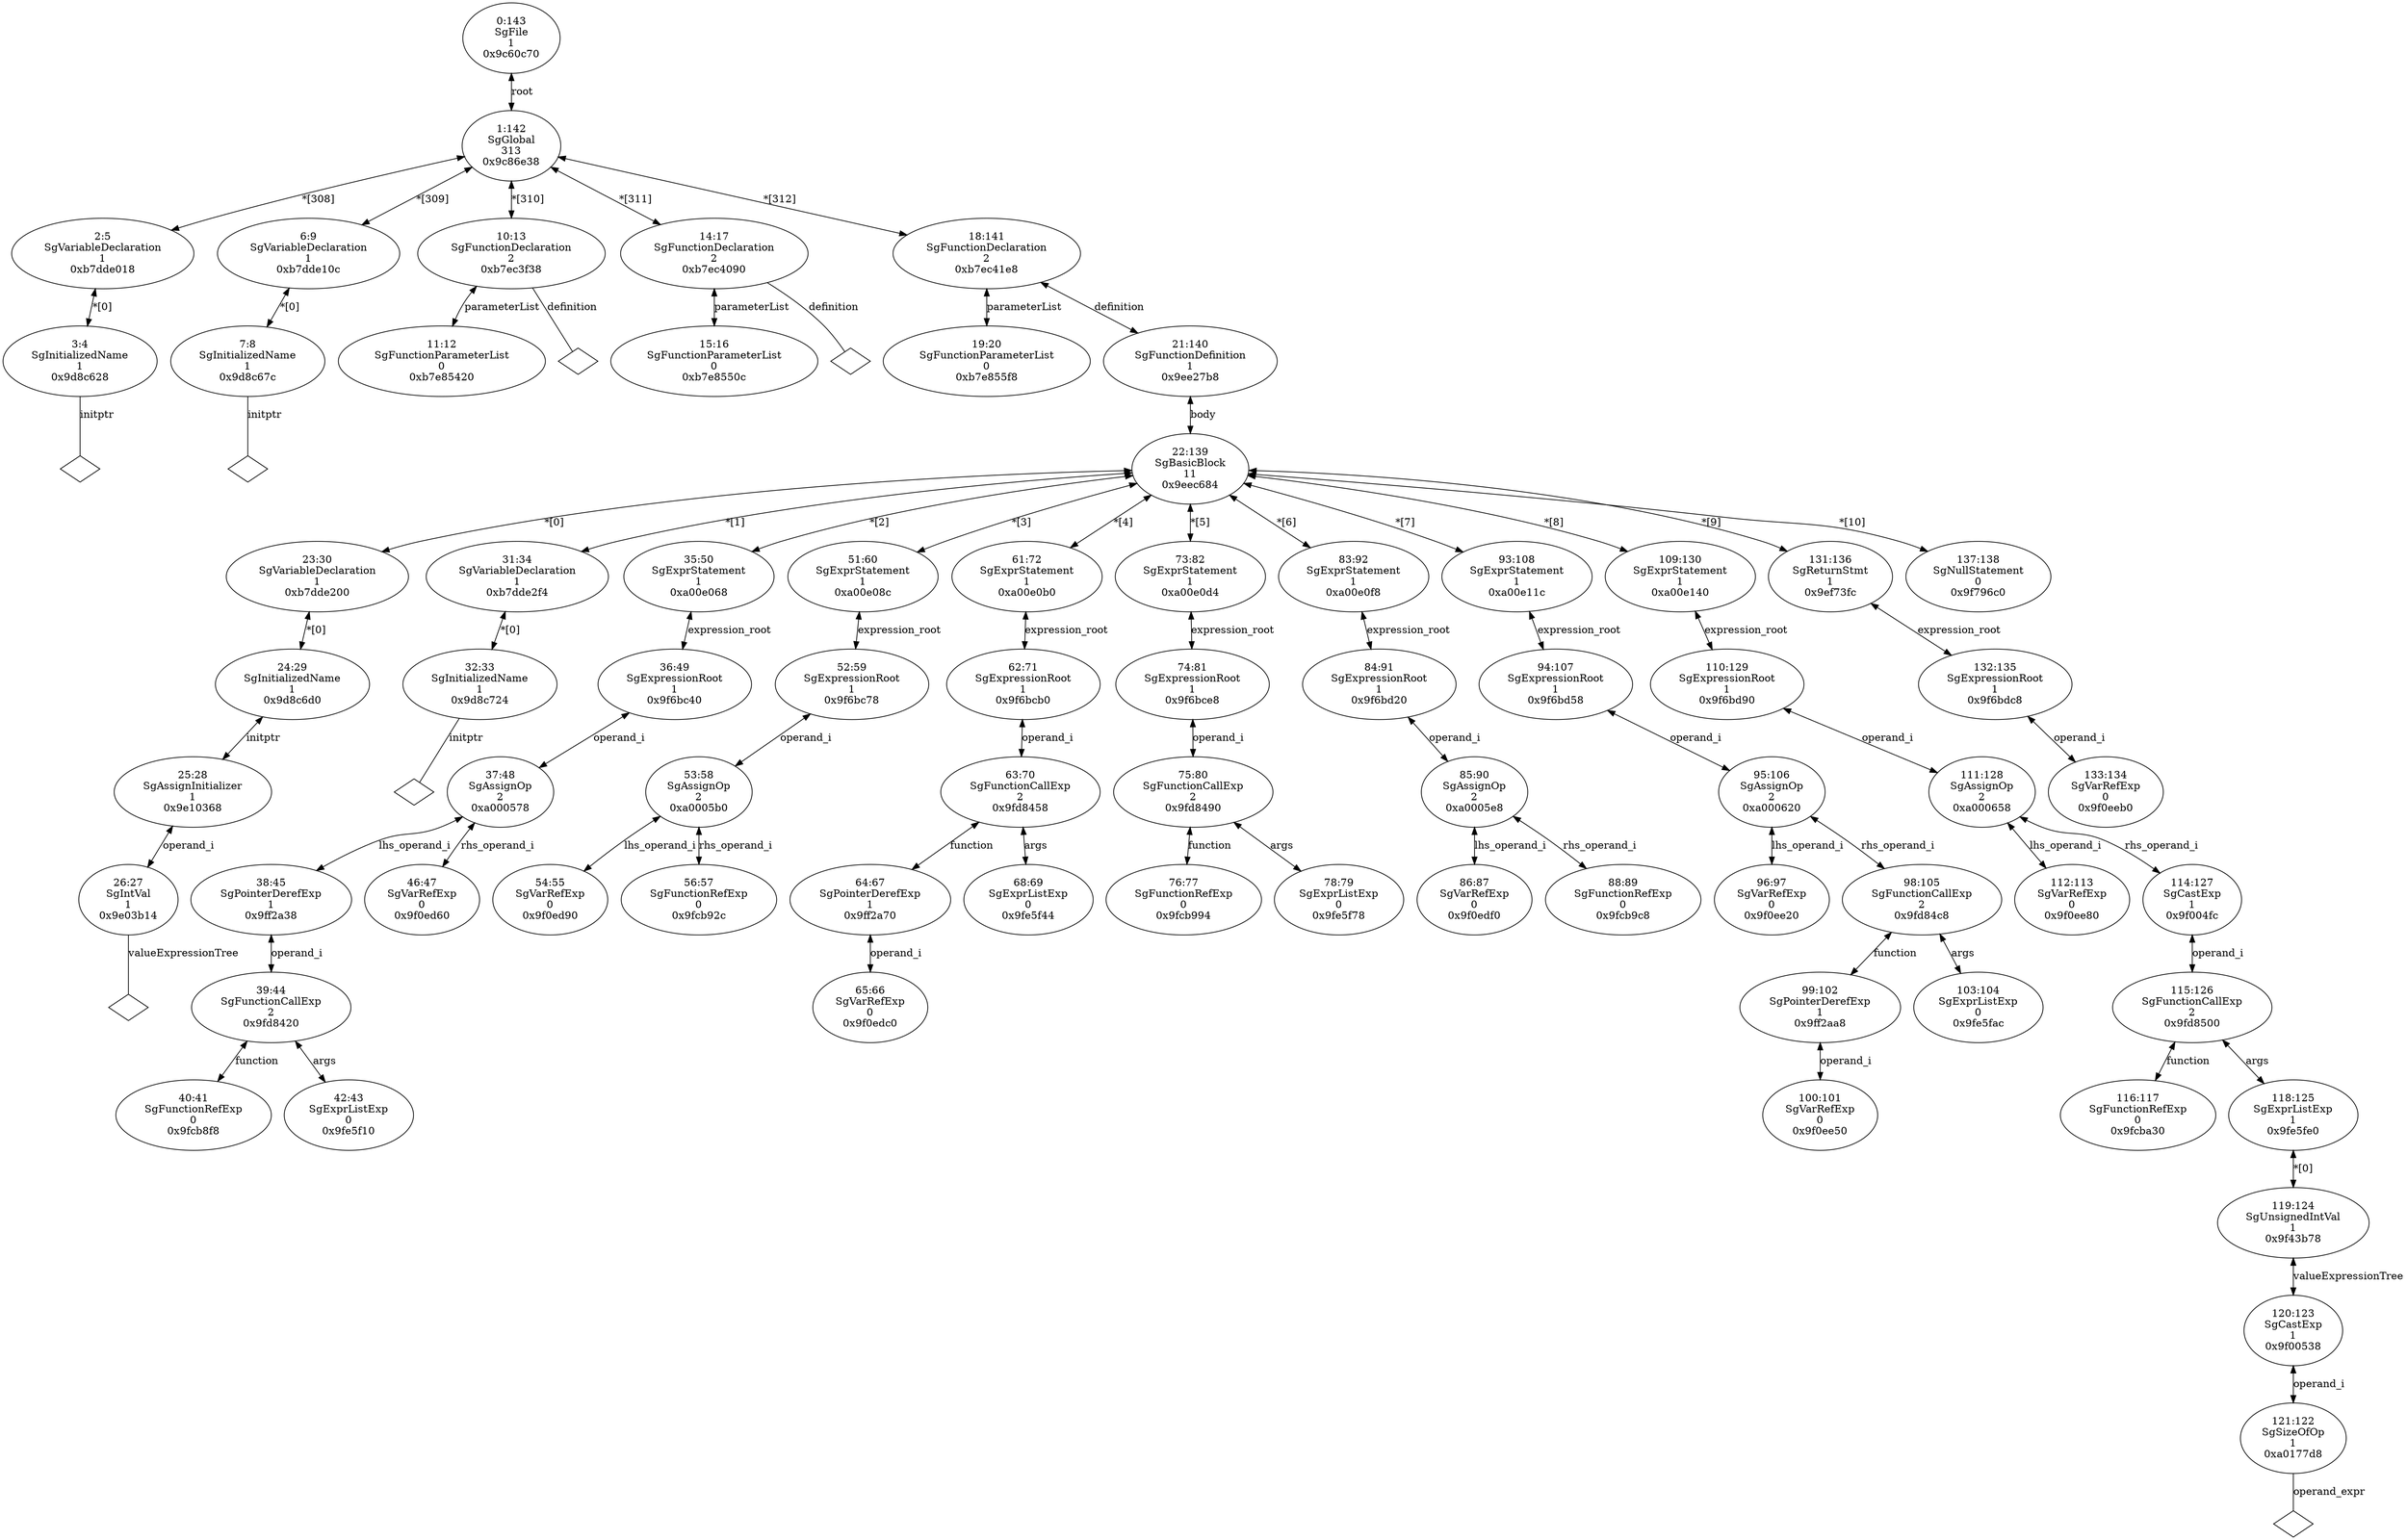 digraph "G./func_call.c.dot" {
"0x9d8c628"[label="3:4\nSgInitializedName\n1\n0x9d8c628\n" ];
"0x9d8c628" -> "0x9d8c628__initptr__null"[label="initptr" dir=none ];
"0x9d8c628__initptr__null"[label="" shape=diamond ];
"0xb7dde018"[label="2:5\nSgVariableDeclaration\n1\n0xb7dde018\n" ];
"0xb7dde018" -> "0x9d8c628"[label="*[0]" dir=both ];
"0x9d8c67c"[label="7:8\nSgInitializedName\n1\n0x9d8c67c\n" ];
"0x9d8c67c" -> "0x9d8c67c__initptr__null"[label="initptr" dir=none ];
"0x9d8c67c__initptr__null"[label="" shape=diamond ];
"0xb7dde10c"[label="6:9\nSgVariableDeclaration\n1\n0xb7dde10c\n" ];
"0xb7dde10c" -> "0x9d8c67c"[label="*[0]" dir=both ];
"0xb7e85420"[label="11:12\nSgFunctionParameterList\n0\n0xb7e85420\n" ];
"0xb7ec3f38"[label="10:13\nSgFunctionDeclaration\n2\n0xb7ec3f38\n" ];
"0xb7ec3f38" -> "0xb7e85420"[label="parameterList" dir=both ];
"0xb7ec3f38" -> "0xb7ec3f38__definition__null"[label="definition" dir=none ];
"0xb7ec3f38__definition__null"[label="" shape=diamond ];
"0xb7e8550c"[label="15:16\nSgFunctionParameterList\n0\n0xb7e8550c\n" ];
"0xb7ec4090"[label="14:17\nSgFunctionDeclaration\n2\n0xb7ec4090\n" ];
"0xb7ec4090" -> "0xb7e8550c"[label="parameterList" dir=both ];
"0xb7ec4090" -> "0xb7ec4090__definition__null"[label="definition" dir=none ];
"0xb7ec4090__definition__null"[label="" shape=diamond ];
"0xb7e855f8"[label="19:20\nSgFunctionParameterList\n0\n0xb7e855f8\n" ];
"0x9e03b14"[label="26:27\nSgIntVal\n1\n0x9e03b14\n" ];
"0x9e03b14" -> "0x9e03b14__valueExpressionTree__null"[label="valueExpressionTree" dir=none ];
"0x9e03b14__valueExpressionTree__null"[label="" shape=diamond ];
"0x9e10368"[label="25:28\nSgAssignInitializer\n1\n0x9e10368\n" ];
"0x9e10368" -> "0x9e03b14"[label="operand_i" dir=both ];
"0x9d8c6d0"[label="24:29\nSgInitializedName\n1\n0x9d8c6d0\n" ];
"0x9d8c6d0" -> "0x9e10368"[label="initptr" dir=both ];
"0xb7dde200"[label="23:30\nSgVariableDeclaration\n1\n0xb7dde200\n" ];
"0xb7dde200" -> "0x9d8c6d0"[label="*[0]" dir=both ];
"0x9d8c724"[label="32:33\nSgInitializedName\n1\n0x9d8c724\n" ];
"0x9d8c724" -> "0x9d8c724__initptr__null"[label="initptr" dir=none ];
"0x9d8c724__initptr__null"[label="" shape=diamond ];
"0xb7dde2f4"[label="31:34\nSgVariableDeclaration\n1\n0xb7dde2f4\n" ];
"0xb7dde2f4" -> "0x9d8c724"[label="*[0]" dir=both ];
"0x9fcb8f8"[label="40:41\nSgFunctionRefExp\n0\n0x9fcb8f8\n" ];
"0x9fe5f10"[label="42:43\nSgExprListExp\n0\n0x9fe5f10\n" ];
"0x9fd8420"[label="39:44\nSgFunctionCallExp\n2\n0x9fd8420\n" ];
"0x9fd8420" -> "0x9fcb8f8"[label="function" dir=both ];
"0x9fd8420" -> "0x9fe5f10"[label="args" dir=both ];
"0x9ff2a38"[label="38:45\nSgPointerDerefExp\n1\n0x9ff2a38\n" ];
"0x9ff2a38" -> "0x9fd8420"[label="operand_i" dir=both ];
"0x9f0ed60"[label="46:47\nSgVarRefExp\n0\n0x9f0ed60\n" ];
"0xa000578"[label="37:48\nSgAssignOp\n2\n0xa000578\n" ];
"0xa000578" -> "0x9ff2a38"[label="lhs_operand_i" dir=both ];
"0xa000578" -> "0x9f0ed60"[label="rhs_operand_i" dir=both ];
"0x9f6bc40"[label="36:49\nSgExpressionRoot\n1\n0x9f6bc40\n" ];
"0x9f6bc40" -> "0xa000578"[label="operand_i" dir=both ];
"0xa00e068"[label="35:50\nSgExprStatement\n1\n0xa00e068\n" ];
"0xa00e068" -> "0x9f6bc40"[label="expression_root" dir=both ];
"0x9f0ed90"[label="54:55\nSgVarRefExp\n0\n0x9f0ed90\n" ];
"0x9fcb92c"[label="56:57\nSgFunctionRefExp\n0\n0x9fcb92c\n" ];
"0xa0005b0"[label="53:58\nSgAssignOp\n2\n0xa0005b0\n" ];
"0xa0005b0" -> "0x9f0ed90"[label="lhs_operand_i" dir=both ];
"0xa0005b0" -> "0x9fcb92c"[label="rhs_operand_i" dir=both ];
"0x9f6bc78"[label="52:59\nSgExpressionRoot\n1\n0x9f6bc78\n" ];
"0x9f6bc78" -> "0xa0005b0"[label="operand_i" dir=both ];
"0xa00e08c"[label="51:60\nSgExprStatement\n1\n0xa00e08c\n" ];
"0xa00e08c" -> "0x9f6bc78"[label="expression_root" dir=both ];
"0x9f0edc0"[label="65:66\nSgVarRefExp\n0\n0x9f0edc0\n" ];
"0x9ff2a70"[label="64:67\nSgPointerDerefExp\n1\n0x9ff2a70\n" ];
"0x9ff2a70" -> "0x9f0edc0"[label="operand_i" dir=both ];
"0x9fe5f44"[label="68:69\nSgExprListExp\n0\n0x9fe5f44\n" ];
"0x9fd8458"[label="63:70\nSgFunctionCallExp\n2\n0x9fd8458\n" ];
"0x9fd8458" -> "0x9ff2a70"[label="function" dir=both ];
"0x9fd8458" -> "0x9fe5f44"[label="args" dir=both ];
"0x9f6bcb0"[label="62:71\nSgExpressionRoot\n1\n0x9f6bcb0\n" ];
"0x9f6bcb0" -> "0x9fd8458"[label="operand_i" dir=both ];
"0xa00e0b0"[label="61:72\nSgExprStatement\n1\n0xa00e0b0\n" ];
"0xa00e0b0" -> "0x9f6bcb0"[label="expression_root" dir=both ];
"0x9fcb994"[label="76:77\nSgFunctionRefExp\n0\n0x9fcb994\n" ];
"0x9fe5f78"[label="78:79\nSgExprListExp\n0\n0x9fe5f78\n" ];
"0x9fd8490"[label="75:80\nSgFunctionCallExp\n2\n0x9fd8490\n" ];
"0x9fd8490" -> "0x9fcb994"[label="function" dir=both ];
"0x9fd8490" -> "0x9fe5f78"[label="args" dir=both ];
"0x9f6bce8"[label="74:81\nSgExpressionRoot\n1\n0x9f6bce8\n" ];
"0x9f6bce8" -> "0x9fd8490"[label="operand_i" dir=both ];
"0xa00e0d4"[label="73:82\nSgExprStatement\n1\n0xa00e0d4\n" ];
"0xa00e0d4" -> "0x9f6bce8"[label="expression_root" dir=both ];
"0x9f0edf0"[label="86:87\nSgVarRefExp\n0\n0x9f0edf0\n" ];
"0x9fcb9c8"[label="88:89\nSgFunctionRefExp\n0\n0x9fcb9c8\n" ];
"0xa0005e8"[label="85:90\nSgAssignOp\n2\n0xa0005e8\n" ];
"0xa0005e8" -> "0x9f0edf0"[label="lhs_operand_i" dir=both ];
"0xa0005e8" -> "0x9fcb9c8"[label="rhs_operand_i" dir=both ];
"0x9f6bd20"[label="84:91\nSgExpressionRoot\n1\n0x9f6bd20\n" ];
"0x9f6bd20" -> "0xa0005e8"[label="operand_i" dir=both ];
"0xa00e0f8"[label="83:92\nSgExprStatement\n1\n0xa00e0f8\n" ];
"0xa00e0f8" -> "0x9f6bd20"[label="expression_root" dir=both ];
"0x9f0ee20"[label="96:97\nSgVarRefExp\n0\n0x9f0ee20\n" ];
"0x9f0ee50"[label="100:101\nSgVarRefExp\n0\n0x9f0ee50\n" ];
"0x9ff2aa8"[label="99:102\nSgPointerDerefExp\n1\n0x9ff2aa8\n" ];
"0x9ff2aa8" -> "0x9f0ee50"[label="operand_i" dir=both ];
"0x9fe5fac"[label="103:104\nSgExprListExp\n0\n0x9fe5fac\n" ];
"0x9fd84c8"[label="98:105\nSgFunctionCallExp\n2\n0x9fd84c8\n" ];
"0x9fd84c8" -> "0x9ff2aa8"[label="function" dir=both ];
"0x9fd84c8" -> "0x9fe5fac"[label="args" dir=both ];
"0xa000620"[label="95:106\nSgAssignOp\n2\n0xa000620\n" ];
"0xa000620" -> "0x9f0ee20"[label="lhs_operand_i" dir=both ];
"0xa000620" -> "0x9fd84c8"[label="rhs_operand_i" dir=both ];
"0x9f6bd58"[label="94:107\nSgExpressionRoot\n1\n0x9f6bd58\n" ];
"0x9f6bd58" -> "0xa000620"[label="operand_i" dir=both ];
"0xa00e11c"[label="93:108\nSgExprStatement\n1\n0xa00e11c\n" ];
"0xa00e11c" -> "0x9f6bd58"[label="expression_root" dir=both ];
"0x9f0ee80"[label="112:113\nSgVarRefExp\n0\n0x9f0ee80\n" ];
"0x9fcba30"[label="116:117\nSgFunctionRefExp\n0\n0x9fcba30\n" ];
"0xa0177d8"[label="121:122\nSgSizeOfOp\n1\n0xa0177d8\n" ];
"0xa0177d8" -> "0xa0177d8__operand_expr__null"[label="operand_expr" dir=none ];
"0xa0177d8__operand_expr__null"[label="" shape=diamond ];
"0x9f00538"[label="120:123\nSgCastExp\n1\n0x9f00538\n" ];
"0x9f00538" -> "0xa0177d8"[label="operand_i" dir=both ];
"0x9f43b78"[label="119:124\nSgUnsignedIntVal\n1\n0x9f43b78\n" ];
"0x9f43b78" -> "0x9f00538"[label="valueExpressionTree" dir=both ];
"0x9fe5fe0"[label="118:125\nSgExprListExp\n1\n0x9fe5fe0\n" ];
"0x9fe5fe0" -> "0x9f43b78"[label="*[0]" dir=both ];
"0x9fd8500"[label="115:126\nSgFunctionCallExp\n2\n0x9fd8500\n" ];
"0x9fd8500" -> "0x9fcba30"[label="function" dir=both ];
"0x9fd8500" -> "0x9fe5fe0"[label="args" dir=both ];
"0x9f004fc"[label="114:127\nSgCastExp\n1\n0x9f004fc\n" ];
"0x9f004fc" -> "0x9fd8500"[label="operand_i" dir=both ];
"0xa000658"[label="111:128\nSgAssignOp\n2\n0xa000658\n" ];
"0xa000658" -> "0x9f0ee80"[label="lhs_operand_i" dir=both ];
"0xa000658" -> "0x9f004fc"[label="rhs_operand_i" dir=both ];
"0x9f6bd90"[label="110:129\nSgExpressionRoot\n1\n0x9f6bd90\n" ];
"0x9f6bd90" -> "0xa000658"[label="operand_i" dir=both ];
"0xa00e140"[label="109:130\nSgExprStatement\n1\n0xa00e140\n" ];
"0xa00e140" -> "0x9f6bd90"[label="expression_root" dir=both ];
"0x9f0eeb0"[label="133:134\nSgVarRefExp\n0\n0x9f0eeb0\n" ];
"0x9f6bdc8"[label="132:135\nSgExpressionRoot\n1\n0x9f6bdc8\n" ];
"0x9f6bdc8" -> "0x9f0eeb0"[label="operand_i" dir=both ];
"0x9ef73fc"[label="131:136\nSgReturnStmt\n1\n0x9ef73fc\n" ];
"0x9ef73fc" -> "0x9f6bdc8"[label="expression_root" dir=both ];
"0x9f796c0"[label="137:138\nSgNullStatement\n0\n0x9f796c0\n" ];
"0x9eec684"[label="22:139\nSgBasicBlock\n11\n0x9eec684\n" ];
"0x9eec684" -> "0xb7dde200"[label="*[0]" dir=both ];
"0x9eec684" -> "0xb7dde2f4"[label="*[1]" dir=both ];
"0x9eec684" -> "0xa00e068"[label="*[2]" dir=both ];
"0x9eec684" -> "0xa00e08c"[label="*[3]" dir=both ];
"0x9eec684" -> "0xa00e0b0"[label="*[4]" dir=both ];
"0x9eec684" -> "0xa00e0d4"[label="*[5]" dir=both ];
"0x9eec684" -> "0xa00e0f8"[label="*[6]" dir=both ];
"0x9eec684" -> "0xa00e11c"[label="*[7]" dir=both ];
"0x9eec684" -> "0xa00e140"[label="*[8]" dir=both ];
"0x9eec684" -> "0x9ef73fc"[label="*[9]" dir=both ];
"0x9eec684" -> "0x9f796c0"[label="*[10]" dir=both ];
"0x9ee27b8"[label="21:140\nSgFunctionDefinition\n1\n0x9ee27b8\n" ];
"0x9ee27b8" -> "0x9eec684"[label="body" dir=both ];
"0xb7ec41e8"[label="18:141\nSgFunctionDeclaration\n2\n0xb7ec41e8\n" ];
"0xb7ec41e8" -> "0xb7e855f8"[label="parameterList" dir=both ];
"0xb7ec41e8" -> "0x9ee27b8"[label="definition" dir=both ];
"0x9c86e38"[label="1:142\nSgGlobal\n313\n0x9c86e38\n" ];
"0x9c86e38" -> "0xb7dde018"[label="*[308]" dir=both ];
"0x9c86e38" -> "0xb7dde10c"[label="*[309]" dir=both ];
"0x9c86e38" -> "0xb7ec3f38"[label="*[310]" dir=both ];
"0x9c86e38" -> "0xb7ec4090"[label="*[311]" dir=both ];
"0x9c86e38" -> "0xb7ec41e8"[label="*[312]" dir=both ];
"0x9c60c70"[label="0:143\nSgFile\n1\n0x9c60c70\n" ];
"0x9c60c70" -> "0x9c86e38"[label="root" dir=both ];
}
